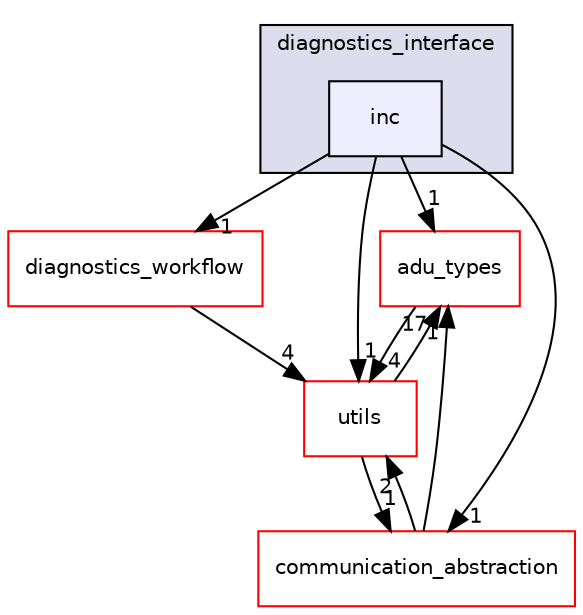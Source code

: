 digraph "src/diagnostics_component/diagnostics_interface/inc" {
  compound=true
  node [ fontsize="10", fontname="Helvetica"];
  edge [ labelfontsize="10", labelfontname="Helvetica"];
  subgraph clusterdir_2877e30d2e57fa711a377e0a8855492c {
    graph [ bgcolor="#ddddee", pencolor="black", label="diagnostics_interface" fontname="Helvetica", fontsize="10", URL="dir_2877e30d2e57fa711a377e0a8855492c.html"]
  dir_2d6f96f3b069d2b7d89c0fec47f122e9 [shape=box, label="inc", style="filled", fillcolor="#eeeeff", pencolor="black", URL="dir_2d6f96f3b069d2b7d89c0fec47f122e9.html"];
  }
  dir_2fa9b52a3673ed0f8fcfc3f4f3ae93e3 [shape=box label="adu_types" fillcolor="white" style="filled" color="red" URL="dir_2fa9b52a3673ed0f8fcfc3f4f3ae93e3.html"];
  dir_0baed937cf76845fd55931bd3651f4ba [shape=box label="diagnostics_workflow" fillcolor="white" style="filled" color="red" URL="dir_0baed937cf76845fd55931bd3651f4ba.html"];
  dir_6a7a80e3a28e47e18d71692aeda9df13 [shape=box label="communication_abstraction" fillcolor="white" style="filled" color="red" URL="dir_6a7a80e3a28e47e18d71692aeda9df13.html"];
  dir_313caf1132e152dd9b58bea13a4052ca [shape=box label="utils" fillcolor="white" style="filled" color="red" URL="dir_313caf1132e152dd9b58bea13a4052ca.html"];
  dir_2fa9b52a3673ed0f8fcfc3f4f3ae93e3->dir_313caf1132e152dd9b58bea13a4052ca [headlabel="4", labeldistance=1.5 headhref="dir_000003_000154.html"];
  dir_2d6f96f3b069d2b7d89c0fec47f122e9->dir_2fa9b52a3673ed0f8fcfc3f4f3ae93e3 [headlabel="1", labeldistance=1.5 headhref="dir_000057_000003.html"];
  dir_2d6f96f3b069d2b7d89c0fec47f122e9->dir_0baed937cf76845fd55931bd3651f4ba [headlabel="1", labeldistance=1.5 headhref="dir_000057_000059.html"];
  dir_2d6f96f3b069d2b7d89c0fec47f122e9->dir_6a7a80e3a28e47e18d71692aeda9df13 [headlabel="1", labeldistance=1.5 headhref="dir_000057_000041.html"];
  dir_2d6f96f3b069d2b7d89c0fec47f122e9->dir_313caf1132e152dd9b58bea13a4052ca [headlabel="1", labeldistance=1.5 headhref="dir_000057_000154.html"];
  dir_0baed937cf76845fd55931bd3651f4ba->dir_313caf1132e152dd9b58bea13a4052ca [headlabel="4", labeldistance=1.5 headhref="dir_000059_000154.html"];
  dir_6a7a80e3a28e47e18d71692aeda9df13->dir_2fa9b52a3673ed0f8fcfc3f4f3ae93e3 [headlabel="1", labeldistance=1.5 headhref="dir_000041_000003.html"];
  dir_6a7a80e3a28e47e18d71692aeda9df13->dir_313caf1132e152dd9b58bea13a4052ca [headlabel="2", labeldistance=1.5 headhref="dir_000041_000154.html"];
  dir_313caf1132e152dd9b58bea13a4052ca->dir_2fa9b52a3673ed0f8fcfc3f4f3ae93e3 [headlabel="17", labeldistance=1.5 headhref="dir_000154_000003.html"];
  dir_313caf1132e152dd9b58bea13a4052ca->dir_6a7a80e3a28e47e18d71692aeda9df13 [headlabel="1", labeldistance=1.5 headhref="dir_000154_000041.html"];
}
